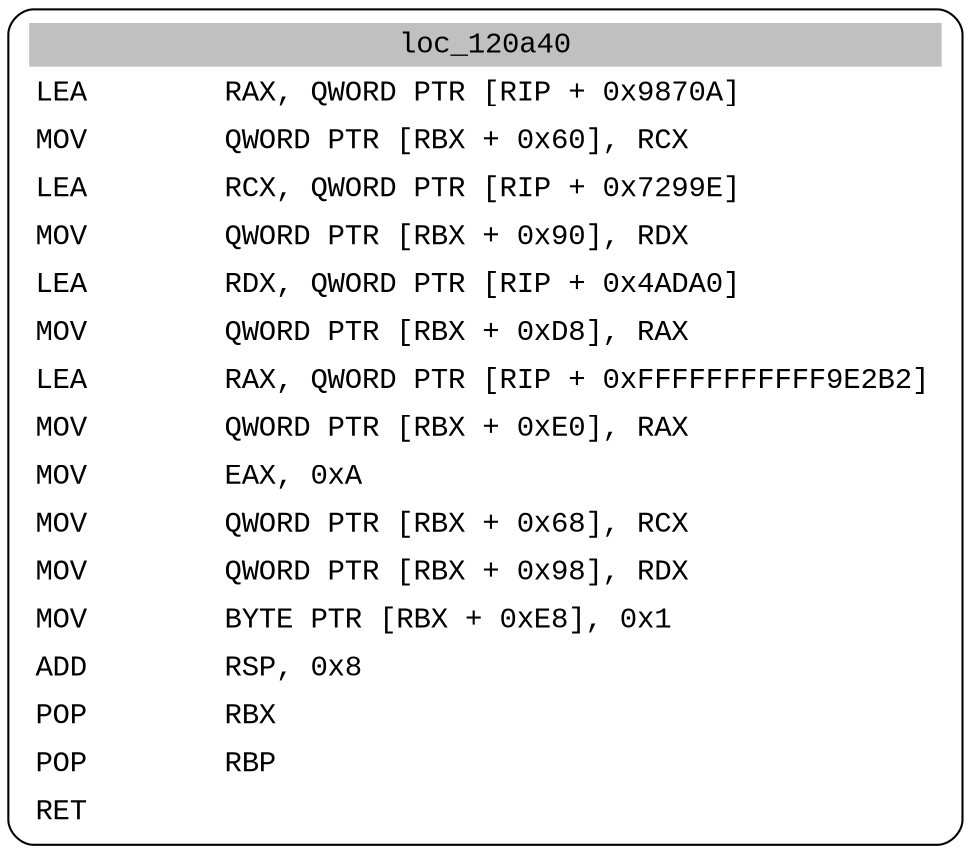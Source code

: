 digraph asm_graph {
1941 [
shape="Mrecord" fontname="Courier New"label =<<table border="0" cellborder="0" cellpadding="3"><tr><td align="center" colspan="2" bgcolor="grey">loc_120a40</td></tr><tr><td align="left">LEA        RAX, QWORD PTR [RIP + 0x9870A]</td></tr><tr><td align="left">MOV        QWORD PTR [RBX + 0x60], RCX</td></tr><tr><td align="left">LEA        RCX, QWORD PTR [RIP + 0x7299E]</td></tr><tr><td align="left">MOV        QWORD PTR [RBX + 0x90], RDX</td></tr><tr><td align="left">LEA        RDX, QWORD PTR [RIP + 0x4ADA0]</td></tr><tr><td align="left">MOV        QWORD PTR [RBX + 0xD8], RAX</td></tr><tr><td align="left">LEA        RAX, QWORD PTR [RIP + 0xFFFFFFFFFFF9E2B2]</td></tr><tr><td align="left">MOV        QWORD PTR [RBX + 0xE0], RAX</td></tr><tr><td align="left">MOV        EAX, 0xA</td></tr><tr><td align="left">MOV        QWORD PTR [RBX + 0x68], RCX</td></tr><tr><td align="left">MOV        QWORD PTR [RBX + 0x98], RDX</td></tr><tr><td align="left">MOV        BYTE PTR [RBX + 0xE8], 0x1</td></tr><tr><td align="left">ADD        RSP, 0x8</td></tr><tr><td align="left">POP        RBX</td></tr><tr><td align="left">POP        RBP</td></tr><tr><td align="left">RET        </td></tr></table>> ];
}